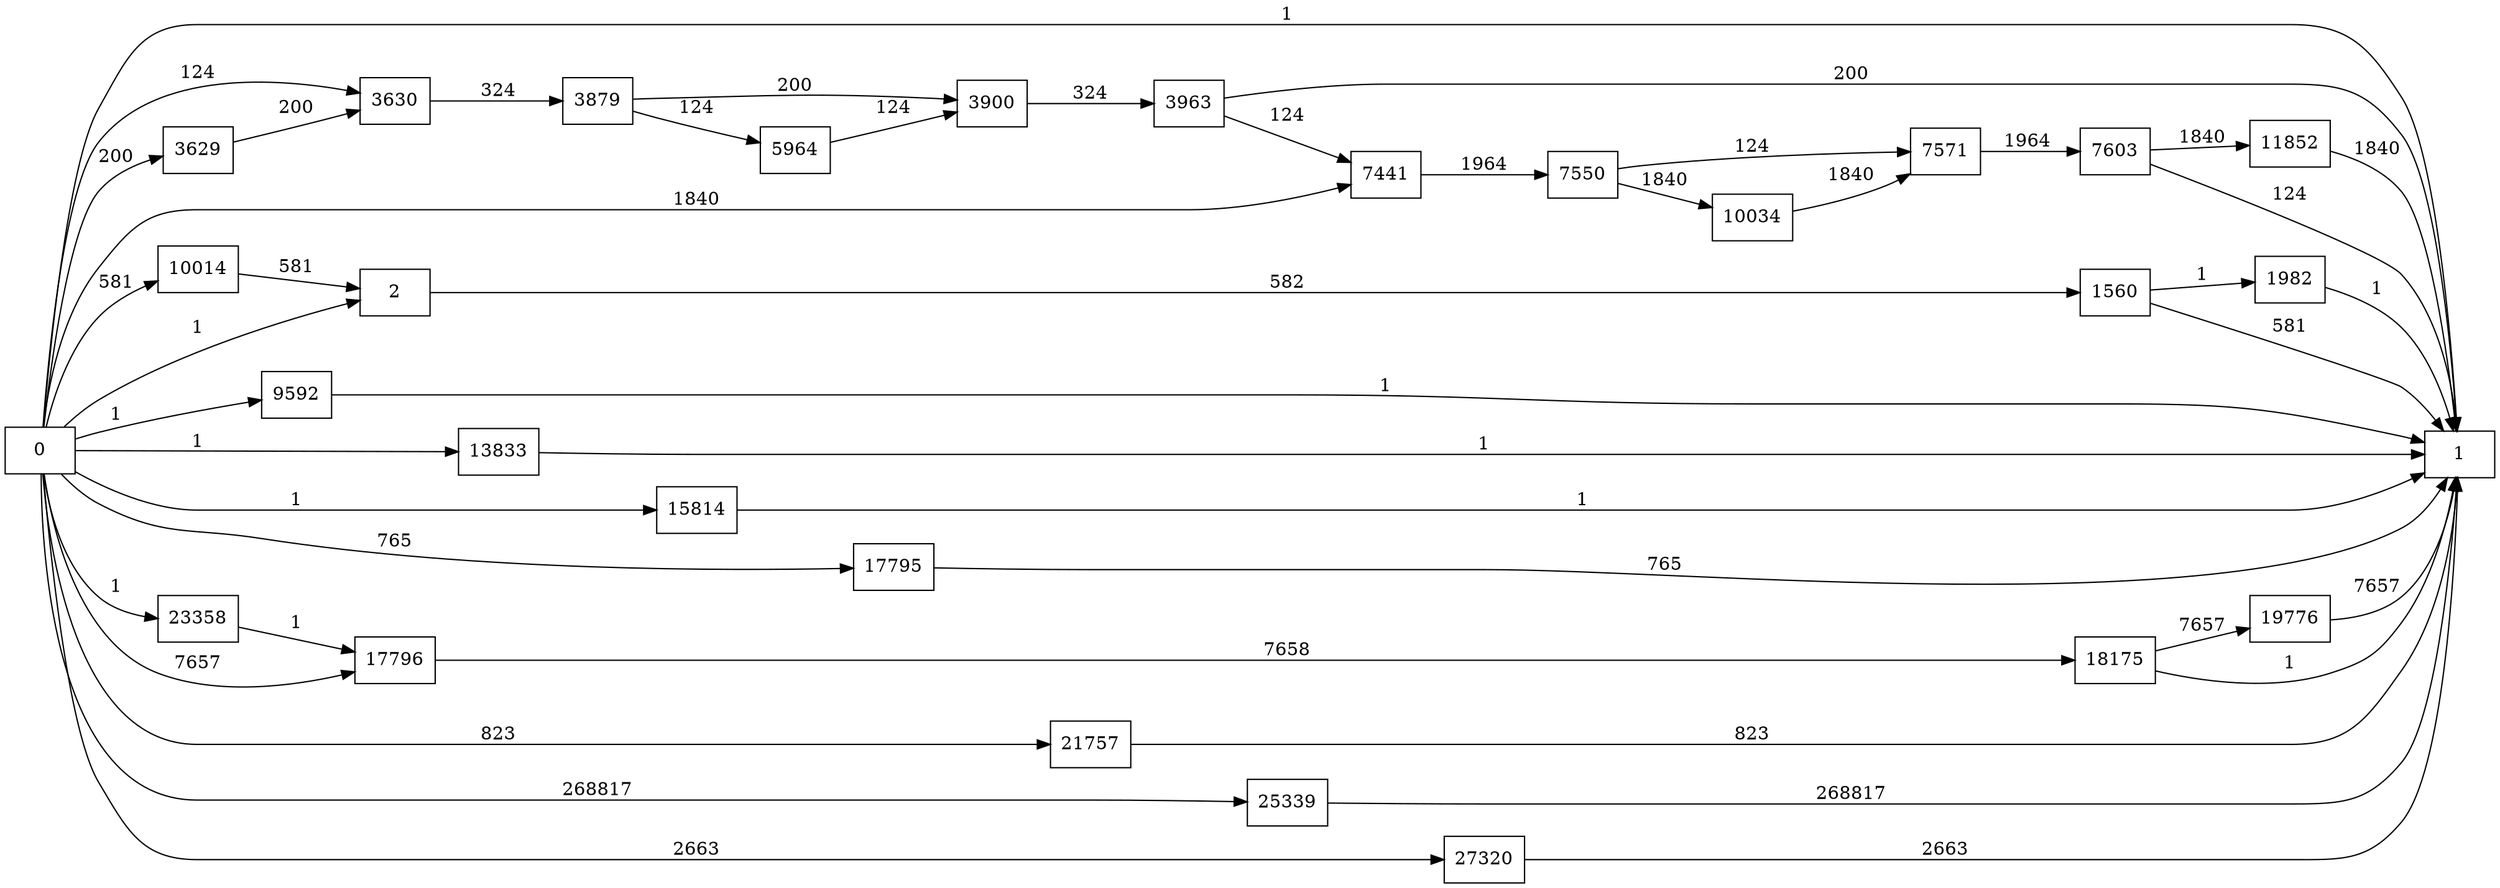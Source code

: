 digraph {
	graph [rankdir=LR]
	node [shape=rectangle]
	2 -> 1560 [label=582]
	1560 -> 1 [label=581]
	1560 -> 1982 [label=1]
	1982 -> 1 [label=1]
	3629 -> 3630 [label=200]
	3630 -> 3879 [label=324]
	3879 -> 3900 [label=200]
	3879 -> 5964 [label=124]
	3900 -> 3963 [label=324]
	3963 -> 1 [label=200]
	3963 -> 7441 [label=124]
	5964 -> 3900 [label=124]
	7441 -> 7550 [label=1964]
	7550 -> 7571 [label=124]
	7550 -> 10034 [label=1840]
	7571 -> 7603 [label=1964]
	7603 -> 1 [label=124]
	7603 -> 11852 [label=1840]
	9592 -> 1 [label=1]
	10014 -> 2 [label=581]
	10034 -> 7571 [label=1840]
	11852 -> 1 [label=1840]
	13833 -> 1 [label=1]
	15814 -> 1 [label=1]
	17795 -> 1 [label=765]
	17796 -> 18175 [label=7658]
	18175 -> 1 [label=1]
	18175 -> 19776 [label=7657]
	19776 -> 1 [label=7657]
	21757 -> 1 [label=823]
	23358 -> 17796 [label=1]
	25339 -> 1 [label=268817]
	27320 -> 1 [label=2663]
	0 -> 2 [label=1]
	0 -> 3630 [label=124]
	0 -> 7441 [label=1840]
	0 -> 17796 [label=7657]
	0 -> 3629 [label=200]
	0 -> 1 [label=1]
	0 -> 9592 [label=1]
	0 -> 10014 [label=581]
	0 -> 13833 [label=1]
	0 -> 15814 [label=1]
	0 -> 17795 [label=765]
	0 -> 21757 [label=823]
	0 -> 23358 [label=1]
	0 -> 25339 [label=268817]
	0 -> 27320 [label=2663]
}
